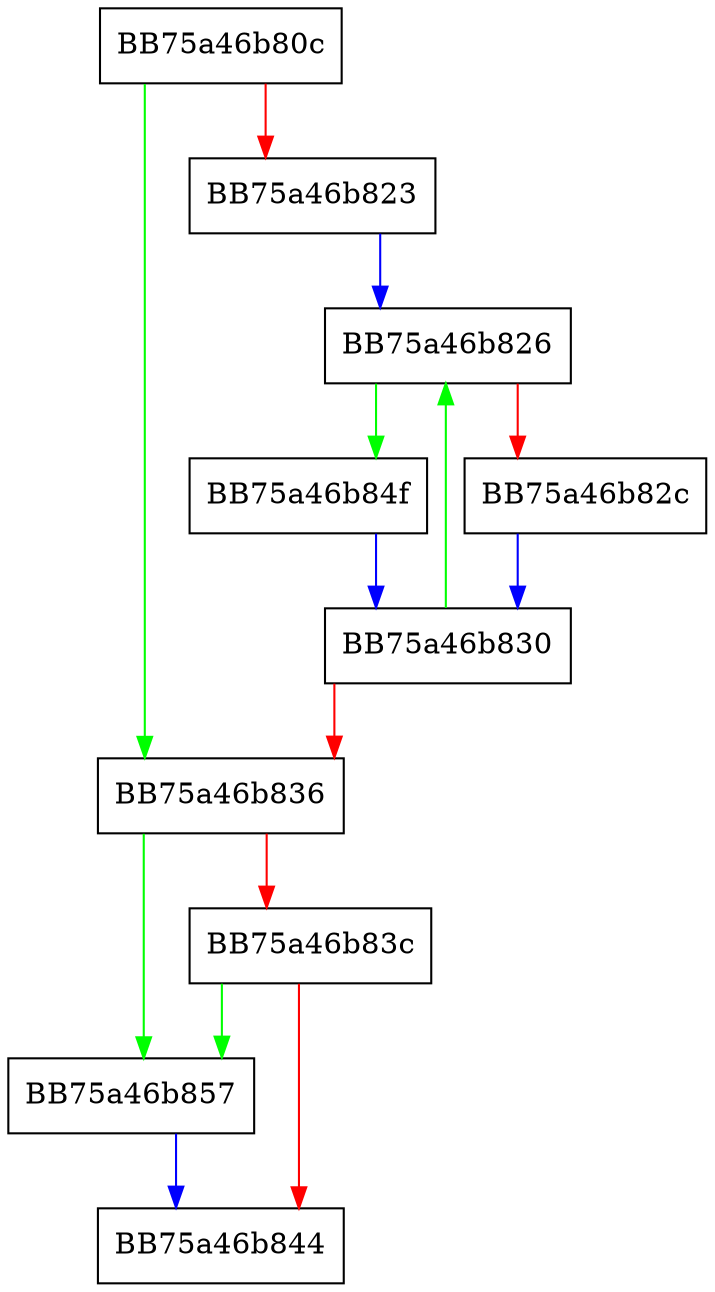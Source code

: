 digraph find {
  node [shape="box"];
  graph [splines=ortho];
  BB75a46b80c -> BB75a46b836 [color="green"];
  BB75a46b80c -> BB75a46b823 [color="red"];
  BB75a46b823 -> BB75a46b826 [color="blue"];
  BB75a46b826 -> BB75a46b84f [color="green"];
  BB75a46b826 -> BB75a46b82c [color="red"];
  BB75a46b82c -> BB75a46b830 [color="blue"];
  BB75a46b830 -> BB75a46b826 [color="green"];
  BB75a46b830 -> BB75a46b836 [color="red"];
  BB75a46b836 -> BB75a46b857 [color="green"];
  BB75a46b836 -> BB75a46b83c [color="red"];
  BB75a46b83c -> BB75a46b857 [color="green"];
  BB75a46b83c -> BB75a46b844 [color="red"];
  BB75a46b84f -> BB75a46b830 [color="blue"];
  BB75a46b857 -> BB75a46b844 [color="blue"];
}
